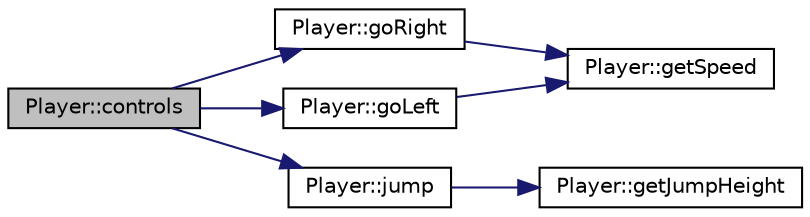 digraph G
{
  edge [fontname="Helvetica",fontsize="10",labelfontname="Helvetica",labelfontsize="10"];
  node [fontname="Helvetica",fontsize="10",shape=record];
  rankdir="LR";
  Node1 [label="Player::controls",height=0.2,width=0.4,color="black", fillcolor="grey75", style="filled" fontcolor="black"];
  Node1 -> Node2 [color="midnightblue",fontsize="10",style="solid",fontname="Helvetica"];
  Node2 [label="Player::goRight",height=0.2,width=0.4,color="black", fillcolor="white", style="filled",URL="$class_player.html#ade1f198046c99aa0a9a7b84b25e43621",tooltip="Function to make the player go to the right."];
  Node2 -> Node3 [color="midnightblue",fontsize="10",style="solid",fontname="Helvetica"];
  Node3 [label="Player::getSpeed",height=0.2,width=0.4,color="black", fillcolor="white", style="filled",URL="$class_player.html#a5755be9818f6f911d9494e4948d8c483",tooltip="Get the speed value."];
  Node1 -> Node4 [color="midnightblue",fontsize="10",style="solid",fontname="Helvetica"];
  Node4 [label="Player::goLeft",height=0.2,width=0.4,color="black", fillcolor="white", style="filled",URL="$class_player.html#ad5ec9b977afe277362f917883d18c2d2",tooltip="Function to make the player go to the left."];
  Node4 -> Node3 [color="midnightblue",fontsize="10",style="solid",fontname="Helvetica"];
  Node1 -> Node5 [color="midnightblue",fontsize="10",style="solid",fontname="Helvetica"];
  Node5 [label="Player::jump",height=0.2,width=0.4,color="black", fillcolor="white", style="filled",URL="$class_player.html#a0ccf6995405ca7f8efd159117eb332c6",tooltip="Set up the jump."];
  Node5 -> Node6 [color="midnightblue",fontsize="10",style="solid",fontname="Helvetica"];
  Node6 [label="Player::getJumpHeight",height=0.2,width=0.4,color="black", fillcolor="white", style="filled",URL="$class_player.html#a4df8845cc35f7ef2d8aefbeffb141aed",tooltip="Get the jumping height value."];
}
